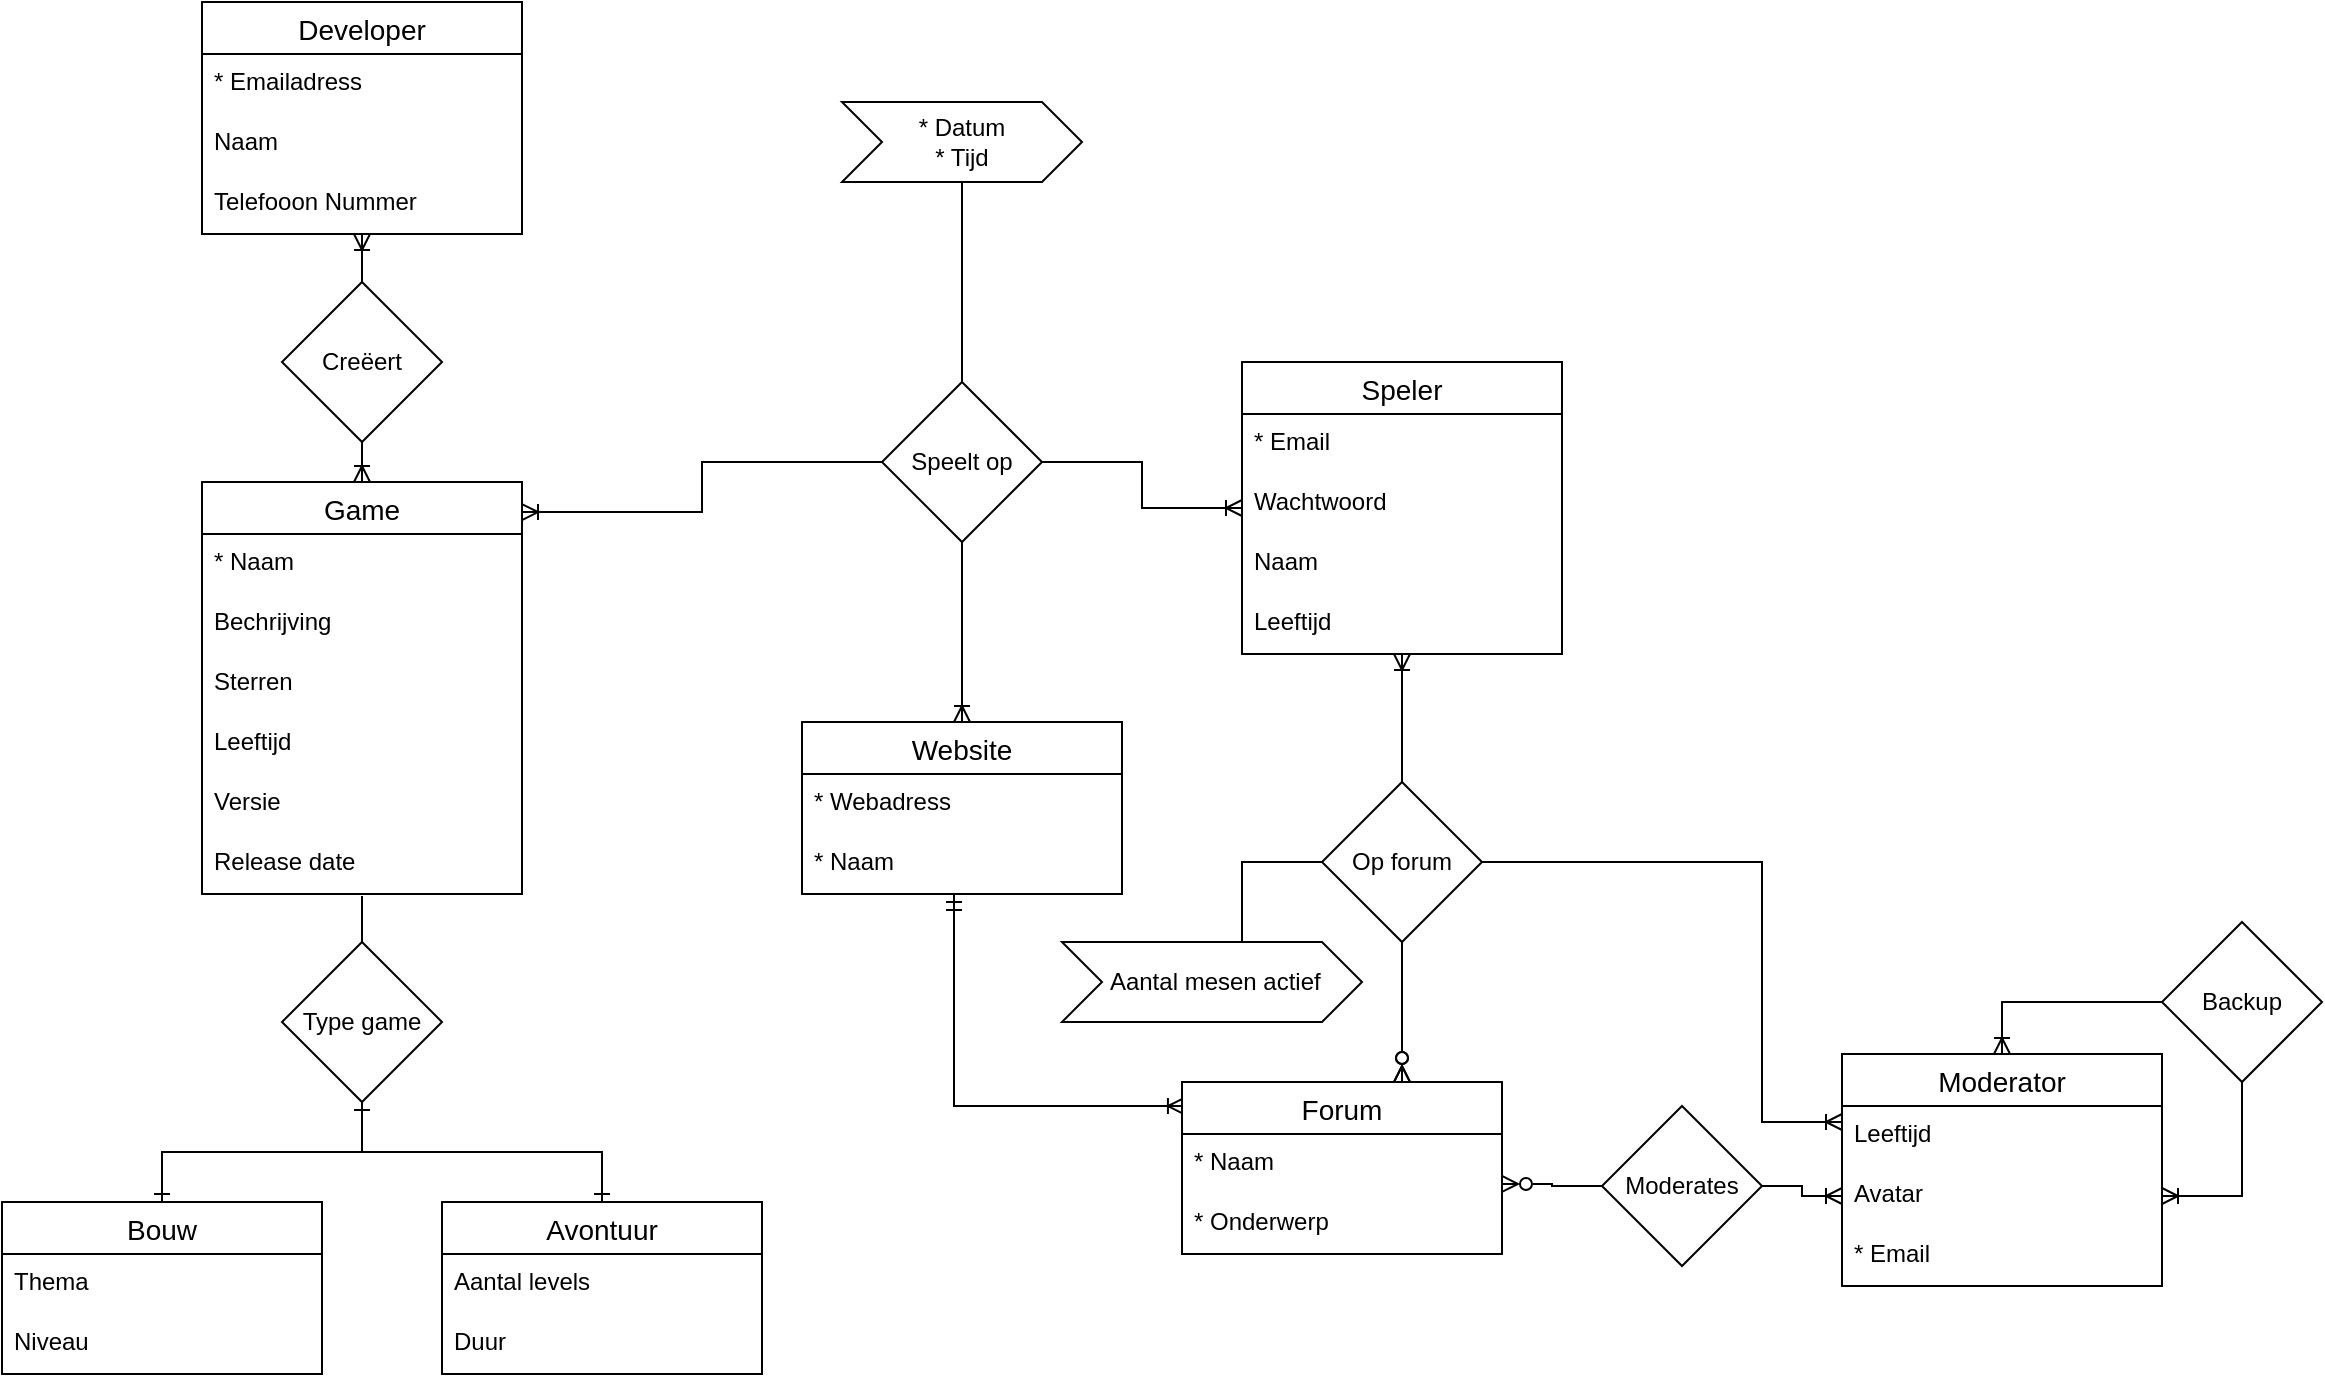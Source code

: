 <mxfile version="20.6.2" type="device"><diagram id="R2lEEEUBdFMjLlhIrx00" name="Page-1"><mxGraphModel dx="1406" dy="866" grid="1" gridSize="10" guides="1" tooltips="1" connect="1" arrows="1" fold="1" page="1" pageScale="1" pageWidth="850" pageHeight="1100" math="0" shadow="0" extFonts="Permanent Marker^https://fonts.googleapis.com/css?family=Permanent+Marker"><root><mxCell id="0"/><mxCell id="1" parent="0"/><mxCell id="xVuTLQ_vwTWJeTgd_cHO-38" style="edgeStyle=orthogonalEdgeStyle;rounded=0;orthogonalLoop=1;jettySize=auto;html=1;entryX=1;entryY=0.5;entryDx=0;entryDy=0;startArrow=ERoneToMany;startFill=0;endArrow=none;endFill=0;" parent="1" source="xVuTLQ_vwTWJeTgd_cHO-1" target="xVuTLQ_vwTWJeTgd_cHO-37" edge="1"><mxGeometry relative="1" as="geometry"/></mxCell><mxCell id="xVuTLQ_vwTWJeTgd_cHO-68" style="edgeStyle=orthogonalEdgeStyle;rounded=0;orthogonalLoop=1;jettySize=auto;html=1;startArrow=ERoneToMany;startFill=0;endArrow=ERzeroToMany;endFill=0;" parent="1" source="xVuTLQ_vwTWJeTgd_cHO-1" target="xVuTLQ_vwTWJeTgd_cHO-56" edge="1"><mxGeometry relative="1" as="geometry"><Array as="points"><mxPoint x="840" y="510"/><mxPoint x="840" y="510"/></Array></mxGeometry></mxCell><mxCell id="xVuTLQ_vwTWJeTgd_cHO-1" value="Speler" style="swimlane;fontStyle=0;childLayout=stackLayout;horizontal=1;startSize=26;horizontalStack=0;resizeParent=1;resizeParentMax=0;resizeLast=0;collapsible=1;marginBottom=0;align=center;fontSize=14;" parent="1" vertex="1"><mxGeometry x="760" y="200" width="160" height="146" as="geometry"/></mxCell><mxCell id="xVuTLQ_vwTWJeTgd_cHO-2" value="* Email " style="text;strokeColor=none;fillColor=none;spacingLeft=4;spacingRight=4;overflow=hidden;rotatable=0;points=[[0,0.5],[1,0.5]];portConstraint=eastwest;fontSize=12;" parent="xVuTLQ_vwTWJeTgd_cHO-1" vertex="1"><mxGeometry y="26" width="160" height="30" as="geometry"/></mxCell><mxCell id="xVuTLQ_vwTWJeTgd_cHO-3" value="Wachtwoord" style="text;strokeColor=none;fillColor=none;spacingLeft=4;spacingRight=4;overflow=hidden;rotatable=0;points=[[0,0.5],[1,0.5]];portConstraint=eastwest;fontSize=12;" parent="xVuTLQ_vwTWJeTgd_cHO-1" vertex="1"><mxGeometry y="56" width="160" height="30" as="geometry"/></mxCell><mxCell id="xVuTLQ_vwTWJeTgd_cHO-4" value="Naam" style="text;strokeColor=none;fillColor=none;spacingLeft=4;spacingRight=4;overflow=hidden;rotatable=0;points=[[0,0.5],[1,0.5]];portConstraint=eastwest;fontSize=12;" parent="xVuTLQ_vwTWJeTgd_cHO-1" vertex="1"><mxGeometry y="86" width="160" height="30" as="geometry"/></mxCell><mxCell id="xVuTLQ_vwTWJeTgd_cHO-5" value="Leeftijd" style="text;strokeColor=none;fillColor=none;spacingLeft=4;spacingRight=4;overflow=hidden;rotatable=0;points=[[0,0.5],[1,0.5]];portConstraint=eastwest;fontSize=12;" parent="xVuTLQ_vwTWJeTgd_cHO-1" vertex="1"><mxGeometry y="116" width="160" height="30" as="geometry"/></mxCell><mxCell id="xVuTLQ_vwTWJeTgd_cHO-26" style="edgeStyle=orthogonalEdgeStyle;rounded=0;orthogonalLoop=1;jettySize=auto;html=1;entryX=0.5;entryY=0;entryDx=0;entryDy=0;endArrow=none;endFill=0;exitX=0.5;exitY=1.033;exitDx=0;exitDy=0;exitPerimeter=0;" parent="1" source="xVuTLQ_vwTWJeTgd_cHO-52" target="xVuTLQ_vwTWJeTgd_cHO-25" edge="1"><mxGeometry relative="1" as="geometry"><mxPoint x="320" y="490" as="sourcePoint"/></mxGeometry></mxCell><mxCell id="xVuTLQ_vwTWJeTgd_cHO-6" value="Game" style="swimlane;fontStyle=0;childLayout=stackLayout;horizontal=1;startSize=26;horizontalStack=0;resizeParent=1;resizeParentMax=0;resizeLast=0;collapsible=1;marginBottom=0;align=center;fontSize=14;" parent="1" vertex="1"><mxGeometry x="240" y="260" width="160" height="206" as="geometry"/></mxCell><mxCell id="xVuTLQ_vwTWJeTgd_cHO-7" value="* Naam" style="text;strokeColor=none;fillColor=none;spacingLeft=4;spacingRight=4;overflow=hidden;rotatable=0;points=[[0,0.5],[1,0.5]];portConstraint=eastwest;fontSize=12;" parent="xVuTLQ_vwTWJeTgd_cHO-6" vertex="1"><mxGeometry y="26" width="160" height="30" as="geometry"/></mxCell><mxCell id="xVuTLQ_vwTWJeTgd_cHO-12" value="Bechrijving" style="text;strokeColor=none;fillColor=none;spacingLeft=4;spacingRight=4;overflow=hidden;rotatable=0;points=[[0,0.5],[1,0.5]];portConstraint=eastwest;fontSize=12;" parent="xVuTLQ_vwTWJeTgd_cHO-6" vertex="1"><mxGeometry y="56" width="160" height="30" as="geometry"/></mxCell><mxCell id="xVuTLQ_vwTWJeTgd_cHO-11" value="Sterren" style="text;strokeColor=none;fillColor=none;spacingLeft=4;spacingRight=4;overflow=hidden;rotatable=0;points=[[0,0.5],[1,0.5]];portConstraint=eastwest;fontSize=12;" parent="xVuTLQ_vwTWJeTgd_cHO-6" vertex="1"><mxGeometry y="86" width="160" height="30" as="geometry"/></mxCell><mxCell id="xVuTLQ_vwTWJeTgd_cHO-10" value="Leeftijd" style="text;strokeColor=none;fillColor=none;spacingLeft=4;spacingRight=4;overflow=hidden;rotatable=0;points=[[0,0.5],[1,0.5]];portConstraint=eastwest;fontSize=12;" parent="xVuTLQ_vwTWJeTgd_cHO-6" vertex="1"><mxGeometry y="116" width="160" height="30" as="geometry"/></mxCell><mxCell id="xVuTLQ_vwTWJeTgd_cHO-8" value="Versie" style="text;strokeColor=none;fillColor=none;spacingLeft=4;spacingRight=4;overflow=hidden;rotatable=0;points=[[0,0.5],[1,0.5]];portConstraint=eastwest;fontSize=12;" parent="xVuTLQ_vwTWJeTgd_cHO-6" vertex="1"><mxGeometry y="146" width="160" height="30" as="geometry"/></mxCell><mxCell id="xVuTLQ_vwTWJeTgd_cHO-52" value="Release date" style="text;strokeColor=none;fillColor=none;spacingLeft=4;spacingRight=4;overflow=hidden;rotatable=0;points=[[0,0.5],[1,0.5]];portConstraint=eastwest;fontSize=12;" parent="xVuTLQ_vwTWJeTgd_cHO-6" vertex="1"><mxGeometry y="176" width="160" height="30" as="geometry"/></mxCell><mxCell id="xVuTLQ_vwTWJeTgd_cHO-15" value="Avontuur" style="swimlane;fontStyle=0;childLayout=stackLayout;horizontal=1;startSize=26;horizontalStack=0;resizeParent=1;resizeParentMax=0;resizeLast=0;collapsible=1;marginBottom=0;align=center;fontSize=14;" parent="1" vertex="1"><mxGeometry x="360" y="620" width="160" height="86" as="geometry"/></mxCell><mxCell id="xVuTLQ_vwTWJeTgd_cHO-16" value="Aantal levels" style="text;strokeColor=none;fillColor=none;spacingLeft=4;spacingRight=4;overflow=hidden;rotatable=0;points=[[0,0.5],[1,0.5]];portConstraint=eastwest;fontSize=12;" parent="xVuTLQ_vwTWJeTgd_cHO-15" vertex="1"><mxGeometry y="26" width="160" height="30" as="geometry"/></mxCell><mxCell id="xVuTLQ_vwTWJeTgd_cHO-17" value="Duur" style="text;strokeColor=none;fillColor=none;spacingLeft=4;spacingRight=4;overflow=hidden;rotatable=0;points=[[0,0.5],[1,0.5]];portConstraint=eastwest;fontSize=12;" parent="xVuTLQ_vwTWJeTgd_cHO-15" vertex="1"><mxGeometry y="56" width="160" height="30" as="geometry"/></mxCell><mxCell id="xVuTLQ_vwTWJeTgd_cHO-19" value="Bouw" style="swimlane;fontStyle=0;childLayout=stackLayout;horizontal=1;startSize=26;horizontalStack=0;resizeParent=1;resizeParentMax=0;resizeLast=0;collapsible=1;marginBottom=0;align=center;fontSize=14;" parent="1" vertex="1"><mxGeometry x="140" y="620" width="160" height="86" as="geometry"/></mxCell><mxCell id="xVuTLQ_vwTWJeTgd_cHO-20" value="Thema" style="text;strokeColor=none;fillColor=none;spacingLeft=4;spacingRight=4;overflow=hidden;rotatable=0;points=[[0,0.5],[1,0.5]];portConstraint=eastwest;fontSize=12;" parent="xVuTLQ_vwTWJeTgd_cHO-19" vertex="1"><mxGeometry y="26" width="160" height="30" as="geometry"/></mxCell><mxCell id="xVuTLQ_vwTWJeTgd_cHO-21" value="Niveau" style="text;strokeColor=none;fillColor=none;spacingLeft=4;spacingRight=4;overflow=hidden;rotatable=0;points=[[0,0.5],[1,0.5]];portConstraint=eastwest;fontSize=12;" parent="xVuTLQ_vwTWJeTgd_cHO-19" vertex="1"><mxGeometry y="56" width="160" height="30" as="geometry"/></mxCell><mxCell id="xVuTLQ_vwTWJeTgd_cHO-27" style="edgeStyle=orthogonalEdgeStyle;rounded=0;orthogonalLoop=1;jettySize=auto;html=1;endArrow=ERone;endFill=0;startArrow=ERone;startFill=0;" parent="1" source="xVuTLQ_vwTWJeTgd_cHO-25" target="xVuTLQ_vwTWJeTgd_cHO-15" edge="1"><mxGeometry relative="1" as="geometry"/></mxCell><mxCell id="xVuTLQ_vwTWJeTgd_cHO-28" style="edgeStyle=orthogonalEdgeStyle;rounded=0;orthogonalLoop=1;jettySize=auto;html=1;entryX=0.5;entryY=0;entryDx=0;entryDy=0;endArrow=ERone;endFill=0;" parent="1" source="xVuTLQ_vwTWJeTgd_cHO-25" target="xVuTLQ_vwTWJeTgd_cHO-19" edge="1"><mxGeometry relative="1" as="geometry"/></mxCell><mxCell id="xVuTLQ_vwTWJeTgd_cHO-25" value="Type game" style="rhombus;whiteSpace=wrap;html=1;" parent="1" vertex="1"><mxGeometry x="280" y="490" width="80" height="80" as="geometry"/></mxCell><mxCell id="xVuTLQ_vwTWJeTgd_cHO-29" value="Website" style="swimlane;fontStyle=0;childLayout=stackLayout;horizontal=1;startSize=26;horizontalStack=0;resizeParent=1;resizeParentMax=0;resizeLast=0;collapsible=1;marginBottom=0;align=center;fontSize=14;" parent="1" vertex="1"><mxGeometry x="540" y="380" width="160" height="86" as="geometry"/></mxCell><mxCell id="xVuTLQ_vwTWJeTgd_cHO-30" value="* Webadress" style="text;strokeColor=none;fillColor=none;spacingLeft=4;spacingRight=4;overflow=hidden;rotatable=0;points=[[0,0.5],[1,0.5]];portConstraint=eastwest;fontSize=12;" parent="xVuTLQ_vwTWJeTgd_cHO-29" vertex="1"><mxGeometry y="26" width="160" height="30" as="geometry"/></mxCell><mxCell id="xVuTLQ_vwTWJeTgd_cHO-31" value="* Naam" style="text;strokeColor=none;fillColor=none;spacingLeft=4;spacingRight=4;overflow=hidden;rotatable=0;points=[[0,0.5],[1,0.5]];portConstraint=eastwest;fontSize=12;" parent="xVuTLQ_vwTWJeTgd_cHO-29" vertex="1"><mxGeometry y="56" width="160" height="30" as="geometry"/></mxCell><mxCell id="xVuTLQ_vwTWJeTgd_cHO-50" style="edgeStyle=orthogonalEdgeStyle;rounded=0;orthogonalLoop=1;jettySize=auto;html=1;entryX=0.5;entryY=0;entryDx=0;entryDy=0;startArrow=none;startFill=0;endArrow=ERoneToMany;endFill=0;" parent="1" source="xVuTLQ_vwTWJeTgd_cHO-65" target="xVuTLQ_vwTWJeTgd_cHO-6" edge="1"><mxGeometry relative="1" as="geometry"/></mxCell><mxCell id="xVuTLQ_vwTWJeTgd_cHO-33" value="Developer" style="swimlane;fontStyle=0;childLayout=stackLayout;horizontal=1;startSize=26;horizontalStack=0;resizeParent=1;resizeParentMax=0;resizeLast=0;collapsible=1;marginBottom=0;align=center;fontSize=14;" parent="1" vertex="1"><mxGeometry x="240" y="20" width="160" height="116" as="geometry"/></mxCell><mxCell id="xVuTLQ_vwTWJeTgd_cHO-34" value="* Emailadress" style="text;strokeColor=none;fillColor=none;spacingLeft=4;spacingRight=4;overflow=hidden;rotatable=0;points=[[0,0.5],[1,0.5]];portConstraint=eastwest;fontSize=12;" parent="xVuTLQ_vwTWJeTgd_cHO-33" vertex="1"><mxGeometry y="26" width="160" height="30" as="geometry"/></mxCell><mxCell id="xVuTLQ_vwTWJeTgd_cHO-35" value="Naam" style="text;strokeColor=none;fillColor=none;spacingLeft=4;spacingRight=4;overflow=hidden;rotatable=0;points=[[0,0.5],[1,0.5]];portConstraint=eastwest;fontSize=12;" parent="xVuTLQ_vwTWJeTgd_cHO-33" vertex="1"><mxGeometry y="56" width="160" height="30" as="geometry"/></mxCell><mxCell id="xVuTLQ_vwTWJeTgd_cHO-36" value="Telefooon Nummer" style="text;strokeColor=none;fillColor=none;spacingLeft=4;spacingRight=4;overflow=hidden;rotatable=0;points=[[0,0.5],[1,0.5]];portConstraint=eastwest;fontSize=12;" parent="xVuTLQ_vwTWJeTgd_cHO-33" vertex="1"><mxGeometry y="86" width="160" height="30" as="geometry"/></mxCell><mxCell id="xVuTLQ_vwTWJeTgd_cHO-54" style="edgeStyle=orthogonalEdgeStyle;rounded=0;orthogonalLoop=1;jettySize=auto;html=1;entryX=1;entryY=0.073;entryDx=0;entryDy=0;entryPerimeter=0;startArrow=none;startFill=0;endArrow=ERoneToMany;endFill=0;" parent="1" source="xVuTLQ_vwTWJeTgd_cHO-37" target="xVuTLQ_vwTWJeTgd_cHO-6" edge="1"><mxGeometry relative="1" as="geometry"/></mxCell><mxCell id="xVuTLQ_vwTWJeTgd_cHO-55" style="edgeStyle=orthogonalEdgeStyle;rounded=0;orthogonalLoop=1;jettySize=auto;html=1;entryX=0.5;entryY=0;entryDx=0;entryDy=0;startArrow=none;startFill=0;endArrow=ERoneToMany;endFill=0;" parent="1" source="xVuTLQ_vwTWJeTgd_cHO-37" target="xVuTLQ_vwTWJeTgd_cHO-29" edge="1"><mxGeometry relative="1" as="geometry"/></mxCell><mxCell id="xVuTLQ_vwTWJeTgd_cHO-37" value="Speelt op" style="rhombus;whiteSpace=wrap;html=1;" parent="1" vertex="1"><mxGeometry x="580" y="210" width="80" height="80" as="geometry"/></mxCell><mxCell id="xVuTLQ_vwTWJeTgd_cHO-42" style="edgeStyle=orthogonalEdgeStyle;rounded=0;orthogonalLoop=1;jettySize=auto;html=1;entryX=0.5;entryY=0;entryDx=0;entryDy=0;startArrow=none;startFill=0;endArrow=none;endFill=0;" parent="1" source="xVuTLQ_vwTWJeTgd_cHO-41" target="xVuTLQ_vwTWJeTgd_cHO-37" edge="1"><mxGeometry relative="1" as="geometry"/></mxCell><mxCell id="xVuTLQ_vwTWJeTgd_cHO-41" value="* Datum&lt;br&gt;* Tijd" style="shape=step;perimeter=stepPerimeter;whiteSpace=wrap;html=1;fixedSize=1;" parent="1" vertex="1"><mxGeometry x="560" y="70" width="120" height="40" as="geometry"/></mxCell><mxCell id="xVuTLQ_vwTWJeTgd_cHO-48" style="edgeStyle=orthogonalEdgeStyle;rounded=0;orthogonalLoop=1;jettySize=auto;html=1;entryX=0;entryY=0.5;entryDx=0;entryDy=0;startArrow=ERoneToMany;startFill=0;endArrow=none;endFill=0;exitX=0.5;exitY=0;exitDx=0;exitDy=0;" parent="1" source="xVuTLQ_vwTWJeTgd_cHO-43" target="xVuTLQ_vwTWJeTgd_cHO-47" edge="1"><mxGeometry relative="1" as="geometry"/></mxCell><mxCell id="xVuTLQ_vwTWJeTgd_cHO-43" value="Moderator" style="swimlane;fontStyle=0;childLayout=stackLayout;horizontal=1;startSize=26;horizontalStack=0;resizeParent=1;resizeParentMax=0;resizeLast=0;collapsible=1;marginBottom=0;align=center;fontSize=14;" parent="1" vertex="1"><mxGeometry x="1060" y="546" width="160" height="116" as="geometry"/></mxCell><mxCell id="xVuTLQ_vwTWJeTgd_cHO-44" value="Leeftijd" style="text;strokeColor=none;fillColor=none;spacingLeft=4;spacingRight=4;overflow=hidden;rotatable=0;points=[[0,0.5],[1,0.5]];portConstraint=eastwest;fontSize=12;" parent="xVuTLQ_vwTWJeTgd_cHO-43" vertex="1"><mxGeometry y="26" width="160" height="30" as="geometry"/></mxCell><mxCell id="xVuTLQ_vwTWJeTgd_cHO-45" value="Avatar" style="text;strokeColor=none;fillColor=none;spacingLeft=4;spacingRight=4;overflow=hidden;rotatable=0;points=[[0,0.5],[1,0.5]];portConstraint=eastwest;fontSize=12;" parent="xVuTLQ_vwTWJeTgd_cHO-43" vertex="1"><mxGeometry y="56" width="160" height="30" as="geometry"/></mxCell><mxCell id="xVuTLQ_vwTWJeTgd_cHO-46" value="* Email" style="text;strokeColor=none;fillColor=none;spacingLeft=4;spacingRight=4;overflow=hidden;rotatable=0;points=[[0,0.5],[1,0.5]];portConstraint=eastwest;fontSize=12;" parent="xVuTLQ_vwTWJeTgd_cHO-43" vertex="1"><mxGeometry y="86" width="160" height="30" as="geometry"/></mxCell><mxCell id="xVuTLQ_vwTWJeTgd_cHO-49" style="edgeStyle=orthogonalEdgeStyle;rounded=0;orthogonalLoop=1;jettySize=auto;html=1;entryX=1;entryY=0.5;entryDx=0;entryDy=0;startArrow=none;startFill=0;endArrow=ERoneToMany;endFill=0;" parent="1" source="xVuTLQ_vwTWJeTgd_cHO-47" target="xVuTLQ_vwTWJeTgd_cHO-45" edge="1"><mxGeometry relative="1" as="geometry"/></mxCell><mxCell id="xVuTLQ_vwTWJeTgd_cHO-47" value="Backup" style="rhombus;whiteSpace=wrap;html=1;" parent="1" vertex="1"><mxGeometry x="1220" y="480" width="80" height="80" as="geometry"/></mxCell><mxCell id="xVuTLQ_vwTWJeTgd_cHO-60" style="edgeStyle=orthogonalEdgeStyle;rounded=0;orthogonalLoop=1;jettySize=auto;html=1;entryX=0.475;entryY=1;entryDx=0;entryDy=0;entryPerimeter=0;startArrow=ERoneToMany;startFill=0;endArrow=ERmandOne;endFill=0;exitX=0.006;exitY=0.14;exitDx=0;exitDy=0;exitPerimeter=0;" parent="1" source="xVuTLQ_vwTWJeTgd_cHO-56" target="xVuTLQ_vwTWJeTgd_cHO-31" edge="1"><mxGeometry relative="1" as="geometry"/></mxCell><mxCell id="xVuTLQ_vwTWJeTgd_cHO-56" value="Forum" style="swimlane;fontStyle=0;childLayout=stackLayout;horizontal=1;startSize=26;horizontalStack=0;resizeParent=1;resizeParentMax=0;resizeLast=0;collapsible=1;marginBottom=0;align=center;fontSize=14;" parent="1" vertex="1"><mxGeometry x="730" y="560" width="160" height="86" as="geometry"/></mxCell><mxCell id="xVuTLQ_vwTWJeTgd_cHO-57" value="* Naam" style="text;strokeColor=none;fillColor=none;spacingLeft=4;spacingRight=4;overflow=hidden;rotatable=0;points=[[0,0.5],[1,0.5]];portConstraint=eastwest;fontSize=12;" parent="xVuTLQ_vwTWJeTgd_cHO-56" vertex="1"><mxGeometry y="26" width="160" height="30" as="geometry"/></mxCell><mxCell id="xVuTLQ_vwTWJeTgd_cHO-58" value="* Onderwerp" style="text;strokeColor=none;fillColor=none;spacingLeft=4;spacingRight=4;overflow=hidden;rotatable=0;points=[[0,0.5],[1,0.5]];portConstraint=eastwest;fontSize=12;" parent="xVuTLQ_vwTWJeTgd_cHO-56" vertex="1"><mxGeometry y="56" width="160" height="30" as="geometry"/></mxCell><mxCell id="xVuTLQ_vwTWJeTgd_cHO-61" style="edgeStyle=orthogonalEdgeStyle;rounded=0;orthogonalLoop=1;jettySize=auto;html=1;entryX=1;entryY=0.833;entryDx=0;entryDy=0;entryPerimeter=0;startArrow=none;startFill=0;endArrow=ERzeroToMany;endFill=0;" parent="1" source="xVuTLQ_vwTWJeTgd_cHO-62" target="xVuTLQ_vwTWJeTgd_cHO-57" edge="1"><mxGeometry relative="1" as="geometry"/></mxCell><mxCell id="xVuTLQ_vwTWJeTgd_cHO-62" value="Moderates" style="rhombus;whiteSpace=wrap;html=1;" parent="1" vertex="1"><mxGeometry x="940" y="572" width="80" height="80" as="geometry"/></mxCell><mxCell id="xVuTLQ_vwTWJeTgd_cHO-63" value="" style="edgeStyle=orthogonalEdgeStyle;rounded=0;orthogonalLoop=1;jettySize=auto;html=1;entryX=1;entryY=0.5;entryDx=0;entryDy=0;startArrow=ERoneToMany;startFill=0;endArrow=none;endFill=0;" parent="1" source="xVuTLQ_vwTWJeTgd_cHO-45" target="xVuTLQ_vwTWJeTgd_cHO-62" edge="1"><mxGeometry relative="1" as="geometry"><mxPoint x="1060" y="617" as="sourcePoint"/><mxPoint x="890" y="610.99" as="targetPoint"/></mxGeometry></mxCell><mxCell id="xVuTLQ_vwTWJeTgd_cHO-65" value="Creëert" style="rhombus;whiteSpace=wrap;html=1;" parent="1" vertex="1"><mxGeometry x="280" y="160" width="80" height="80" as="geometry"/></mxCell><mxCell id="xVuTLQ_vwTWJeTgd_cHO-66" value="" style="edgeStyle=orthogonalEdgeStyle;rounded=0;orthogonalLoop=1;jettySize=auto;html=1;entryX=0.5;entryY=0;entryDx=0;entryDy=0;startArrow=ERoneToMany;startFill=0;endArrow=none;endFill=0;" parent="1" source="xVuTLQ_vwTWJeTgd_cHO-33" target="xVuTLQ_vwTWJeTgd_cHO-65" edge="1"><mxGeometry relative="1" as="geometry"><mxPoint x="320" y="136" as="sourcePoint"/><mxPoint x="320" y="260" as="targetPoint"/></mxGeometry></mxCell><mxCell id="xVuTLQ_vwTWJeTgd_cHO-69" style="edgeStyle=orthogonalEdgeStyle;rounded=0;orthogonalLoop=1;jettySize=auto;html=1;startArrow=ERoneToMany;startFill=0;endArrow=ERzeroToMany;endFill=0;" parent="1" source="xVuTLQ_vwTWJeTgd_cHO-44" edge="1"><mxGeometry relative="1" as="geometry"><mxPoint x="840" y="560" as="targetPoint"/><Array as="points"><mxPoint x="1020" y="580"/><mxPoint x="1020" y="450"/><mxPoint x="840" y="450"/><mxPoint x="840" y="560"/></Array></mxGeometry></mxCell><mxCell id="xVuTLQ_vwTWJeTgd_cHO-75" style="edgeStyle=orthogonalEdgeStyle;rounded=0;orthogonalLoop=1;jettySize=auto;html=1;startArrow=none;startFill=0;endArrow=none;endFill=0;exitX=0;exitY=0.5;exitDx=0;exitDy=0;" parent="1" source="xVuTLQ_vwTWJeTgd_cHO-70" target="xVuTLQ_vwTWJeTgd_cHO-74" edge="1"><mxGeometry relative="1" as="geometry"><Array as="points"><mxPoint x="760" y="450"/></Array></mxGeometry></mxCell><mxCell id="xVuTLQ_vwTWJeTgd_cHO-70" value="Op forum" style="rhombus;whiteSpace=wrap;html=1;" parent="1" vertex="1"><mxGeometry x="800" y="410" width="80" height="80" as="geometry"/></mxCell><mxCell id="xVuTLQ_vwTWJeTgd_cHO-74" value="&amp;nbsp;Aantal mesen&amp;nbsp;actief" style="shape=step;perimeter=stepPerimeter;whiteSpace=wrap;html=1;fixedSize=1;" parent="1" vertex="1"><mxGeometry x="670" y="490" width="150" height="40" as="geometry"/></mxCell></root></mxGraphModel></diagram></mxfile>